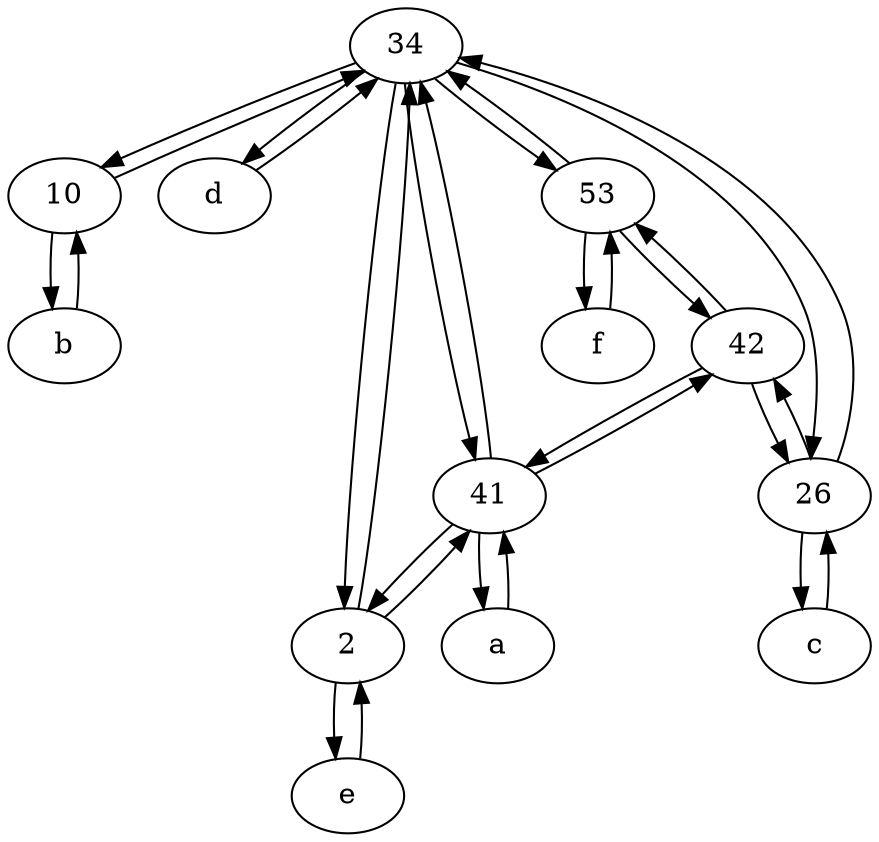 digraph  {
	34;
	10;
	f [pos="15,45!"];
	d [pos="20,30!"];
	53;
	e [pos="30,50!"];
	2;
	c [pos="20,10!"];
	41;
	a [pos="40,10!"];
	42;
	b [pos="50,20!"];
	26;
	2 -> 41;
	34 -> 10;
	34 -> 2;
	10 -> b;
	b -> 10;
	41 -> a;
	f -> 53;
	34 -> d;
	42 -> 53;
	34 -> 41;
	10 -> 34;
	a -> 41;
	26 -> c;
	d -> 34;
	2 -> e;
	53 -> 42;
	26 -> 34;
	42 -> 26;
	41 -> 2;
	2 -> 34;
	34 -> 53;
	41 -> 42;
	26 -> 42;
	53 -> 34;
	42 -> 41;
	c -> 26;
	53 -> f;
	e -> 2;
	34 -> 26;
	41 -> 34;

	}